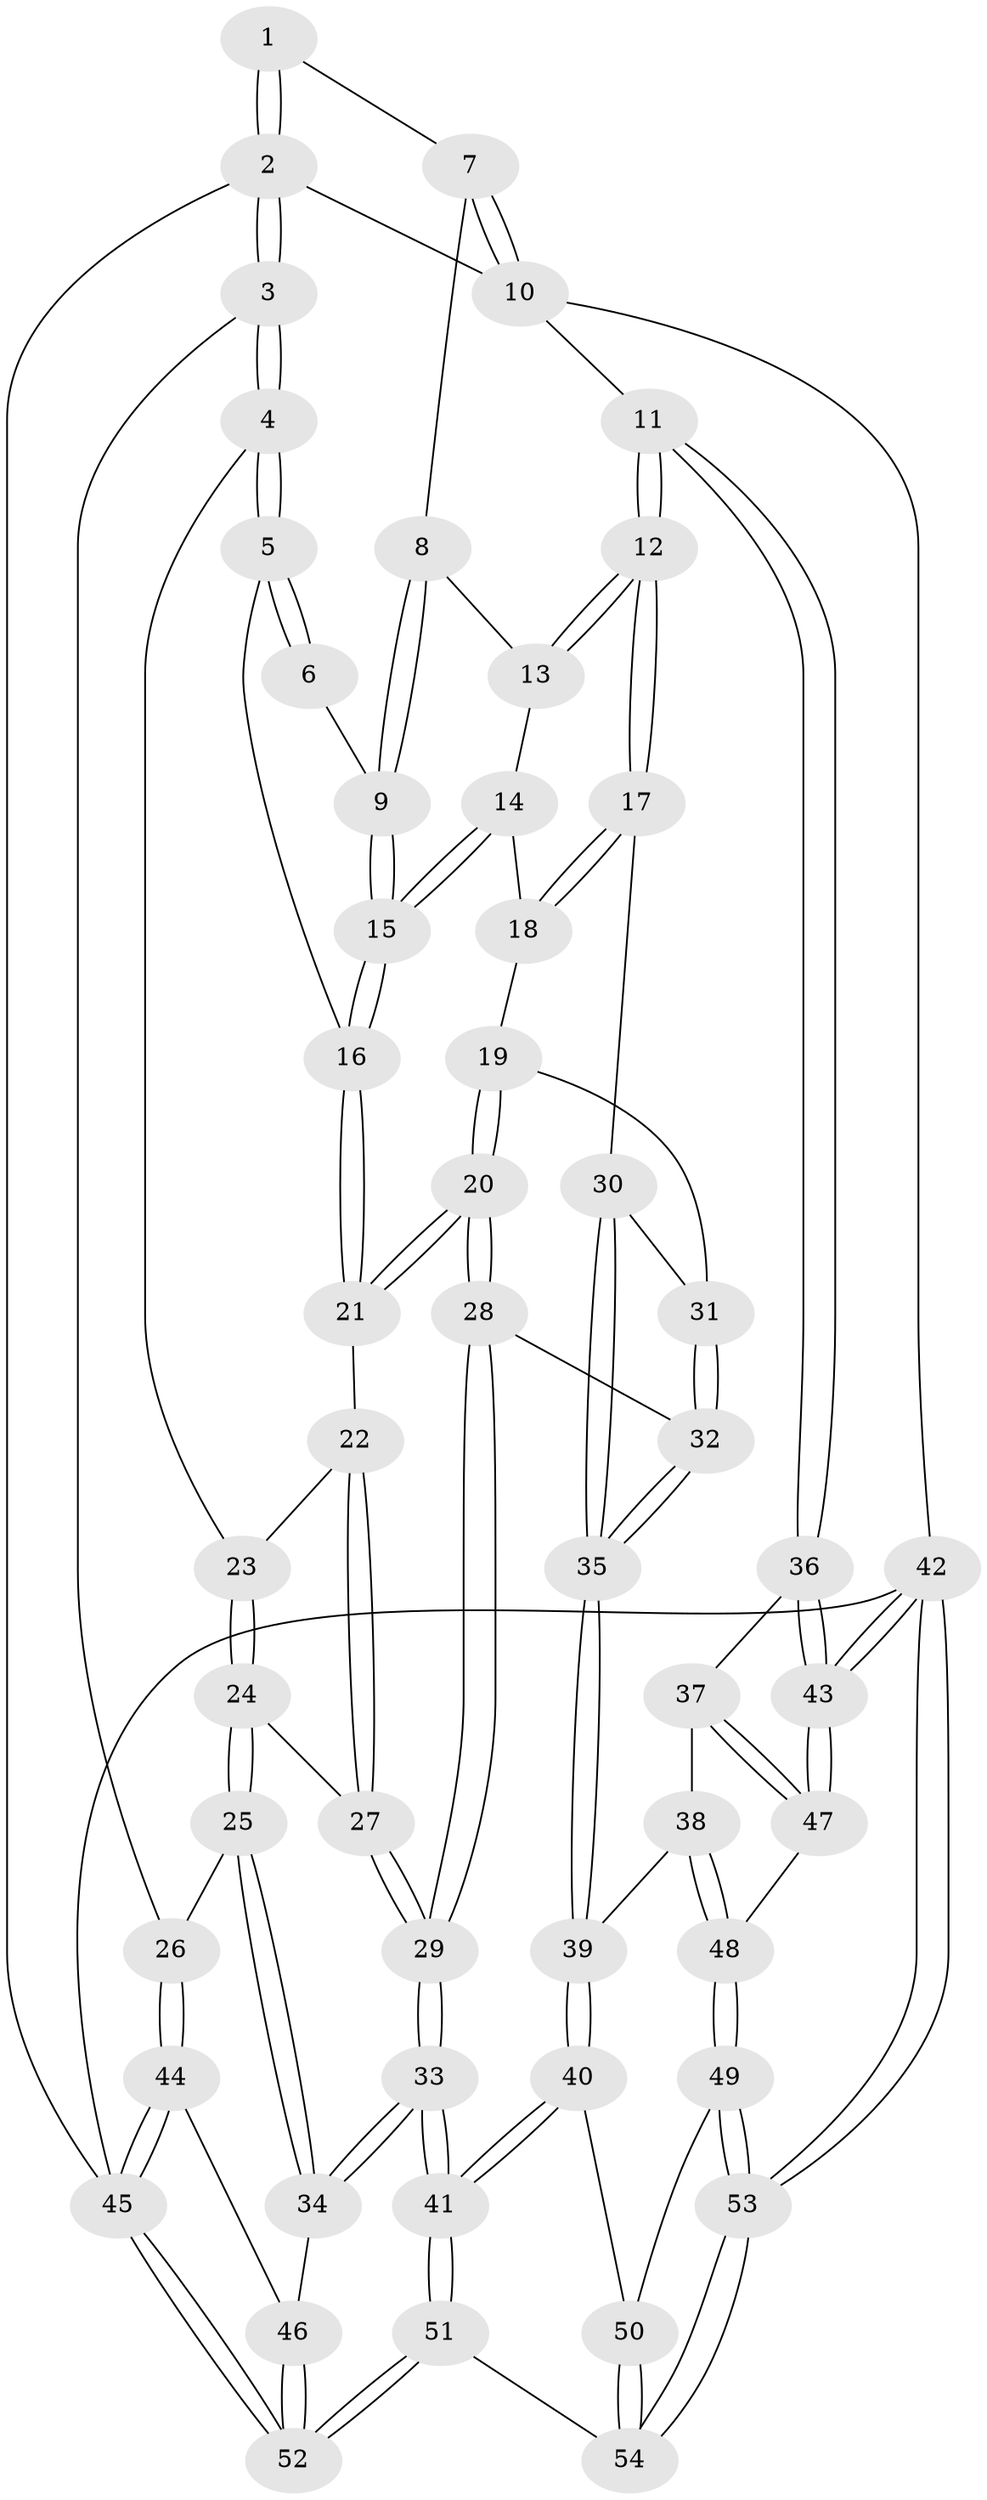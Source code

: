 // Generated by graph-tools (version 1.1) at 2025/03/03/09/25 03:03:19]
// undirected, 54 vertices, 132 edges
graph export_dot {
graph [start="1"]
  node [color=gray90,style=filled];
  1 [pos="+0.25953557074928507+0"];
  2 [pos="+0+0"];
  3 [pos="+0+0.23259310693001045"];
  4 [pos="+0+0.24571046367831925"];
  5 [pos="+0.1789512185932485+0.20641885828128384"];
  6 [pos="+0.25881932132562724+0"];
  7 [pos="+0.6101958560469504+0"];
  8 [pos="+0.600848658365075+0"];
  9 [pos="+0.3810756413218386+0.20498086061777387"];
  10 [pos="+1+0"];
  11 [pos="+1+0.3764811039064367"];
  12 [pos="+0.9637882797659159+0.37613773525728894"];
  13 [pos="+0.6324862052323131+0.16424671640139987"];
  14 [pos="+0.5791664190879269+0.301770960324162"];
  15 [pos="+0.3377645339693991+0.2765439315380079"];
  16 [pos="+0.32684762785959137+0.28332923887185546"];
  17 [pos="+0.941322250154401+0.38161145567535915"];
  18 [pos="+0.5960780000845914+0.3405903281429863"];
  19 [pos="+0.5861436980401284+0.3841245440830656"];
  20 [pos="+0.40558283261245004+0.515233155009486"];
  21 [pos="+0.32730351775649225+0.30296230384805667"];
  22 [pos="+0.21576898702097239+0.4161210956208617"];
  23 [pos="+0.08051969299570032+0.36531920359892844"];
  24 [pos="+0.14259923981271888+0.4868276373851754"];
  25 [pos="+0.09958327911843971+0.5300174608822281"];
  26 [pos="+0+0.47683836797157847"];
  27 [pos="+0.1793218940831599+0.48270745236208007"];
  28 [pos="+0.4052960874168974+0.5203549242344635"];
  29 [pos="+0.3378305978785476+0.6102598820586863"];
  30 [pos="+0.7639109374466188+0.4768926024590813"];
  31 [pos="+0.6140184930279985+0.43467491162275107"];
  32 [pos="+0.6089605634926508+0.5921950835414638"];
  33 [pos="+0.31248132816585955+0.6978670668625094"];
  34 [pos="+0.12858302830751092+0.6432611136185312"];
  35 [pos="+0.6349916921370419+0.6160247315500308"];
  36 [pos="+1+0.46259879809446286"];
  37 [pos="+0.9427930448542532+0.5640509171680193"];
  38 [pos="+0.7309357859908929+0.6723627809453292"];
  39 [pos="+0.6408313503547346+0.6374851870155578"];
  40 [pos="+0.6226480291657266+0.6688019513554124"];
  41 [pos="+0.3497550620013802+0.860281363388393"];
  42 [pos="+1+1"];
  43 [pos="+1+1"];
  44 [pos="+0+0.6627688280355658"];
  45 [pos="+0+1"];
  46 [pos="+0.01695223680860339+0.6972962714563853"];
  47 [pos="+0.8559912795434612+0.7439938226990981"];
  48 [pos="+0.785550136034349+0.7797132589446275"];
  49 [pos="+0.7833549130546446+0.7917125433980717"];
  50 [pos="+0.660010652243008+0.8331285156424211"];
  51 [pos="+0.33649327824146247+1"];
  52 [pos="+0.2480525363694246+1"];
  53 [pos="+1+1"];
  54 [pos="+0.5265718970590977+1"];
  1 -- 2;
  1 -- 2;
  1 -- 7;
  2 -- 3;
  2 -- 3;
  2 -- 10;
  2 -- 45;
  3 -- 4;
  3 -- 4;
  3 -- 26;
  4 -- 5;
  4 -- 5;
  4 -- 23;
  5 -- 6;
  5 -- 6;
  5 -- 16;
  6 -- 9;
  7 -- 8;
  7 -- 10;
  7 -- 10;
  8 -- 9;
  8 -- 9;
  8 -- 13;
  9 -- 15;
  9 -- 15;
  10 -- 11;
  10 -- 42;
  11 -- 12;
  11 -- 12;
  11 -- 36;
  11 -- 36;
  12 -- 13;
  12 -- 13;
  12 -- 17;
  12 -- 17;
  13 -- 14;
  14 -- 15;
  14 -- 15;
  14 -- 18;
  15 -- 16;
  15 -- 16;
  16 -- 21;
  16 -- 21;
  17 -- 18;
  17 -- 18;
  17 -- 30;
  18 -- 19;
  19 -- 20;
  19 -- 20;
  19 -- 31;
  20 -- 21;
  20 -- 21;
  20 -- 28;
  20 -- 28;
  21 -- 22;
  22 -- 23;
  22 -- 27;
  22 -- 27;
  23 -- 24;
  23 -- 24;
  24 -- 25;
  24 -- 25;
  24 -- 27;
  25 -- 26;
  25 -- 34;
  25 -- 34;
  26 -- 44;
  26 -- 44;
  27 -- 29;
  27 -- 29;
  28 -- 29;
  28 -- 29;
  28 -- 32;
  29 -- 33;
  29 -- 33;
  30 -- 31;
  30 -- 35;
  30 -- 35;
  31 -- 32;
  31 -- 32;
  32 -- 35;
  32 -- 35;
  33 -- 34;
  33 -- 34;
  33 -- 41;
  33 -- 41;
  34 -- 46;
  35 -- 39;
  35 -- 39;
  36 -- 37;
  36 -- 43;
  36 -- 43;
  37 -- 38;
  37 -- 47;
  37 -- 47;
  38 -- 39;
  38 -- 48;
  38 -- 48;
  39 -- 40;
  39 -- 40;
  40 -- 41;
  40 -- 41;
  40 -- 50;
  41 -- 51;
  41 -- 51;
  42 -- 43;
  42 -- 43;
  42 -- 53;
  42 -- 53;
  42 -- 45;
  43 -- 47;
  43 -- 47;
  44 -- 45;
  44 -- 45;
  44 -- 46;
  45 -- 52;
  45 -- 52;
  46 -- 52;
  46 -- 52;
  47 -- 48;
  48 -- 49;
  48 -- 49;
  49 -- 50;
  49 -- 53;
  49 -- 53;
  50 -- 54;
  50 -- 54;
  51 -- 52;
  51 -- 52;
  51 -- 54;
  53 -- 54;
  53 -- 54;
}
